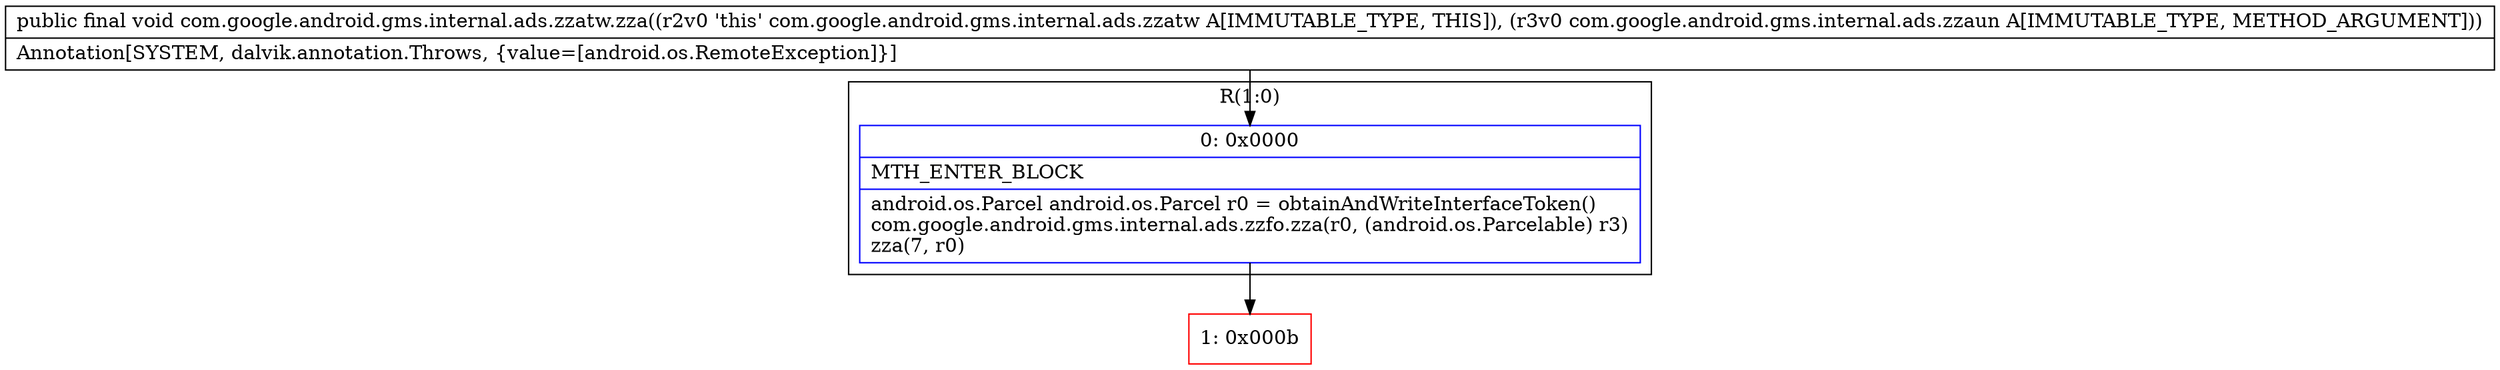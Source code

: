 digraph "CFG forcom.google.android.gms.internal.ads.zzatw.zza(Lcom\/google\/android\/gms\/internal\/ads\/zzaun;)V" {
subgraph cluster_Region_1932826480 {
label = "R(1:0)";
node [shape=record,color=blue];
Node_0 [shape=record,label="{0\:\ 0x0000|MTH_ENTER_BLOCK\l|android.os.Parcel android.os.Parcel r0 = obtainAndWriteInterfaceToken()\lcom.google.android.gms.internal.ads.zzfo.zza(r0, (android.os.Parcelable) r3)\lzza(7, r0)\l}"];
}
Node_1 [shape=record,color=red,label="{1\:\ 0x000b}"];
MethodNode[shape=record,label="{public final void com.google.android.gms.internal.ads.zzatw.zza((r2v0 'this' com.google.android.gms.internal.ads.zzatw A[IMMUTABLE_TYPE, THIS]), (r3v0 com.google.android.gms.internal.ads.zzaun A[IMMUTABLE_TYPE, METHOD_ARGUMENT]))  | Annotation[SYSTEM, dalvik.annotation.Throws, \{value=[android.os.RemoteException]\}]\l}"];
MethodNode -> Node_0;
Node_0 -> Node_1;
}


